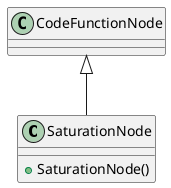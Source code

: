 @startuml
class SaturationNode {
    + SaturationNode()
}
CodeFunctionNode <|-- SaturationNode
@enduml
